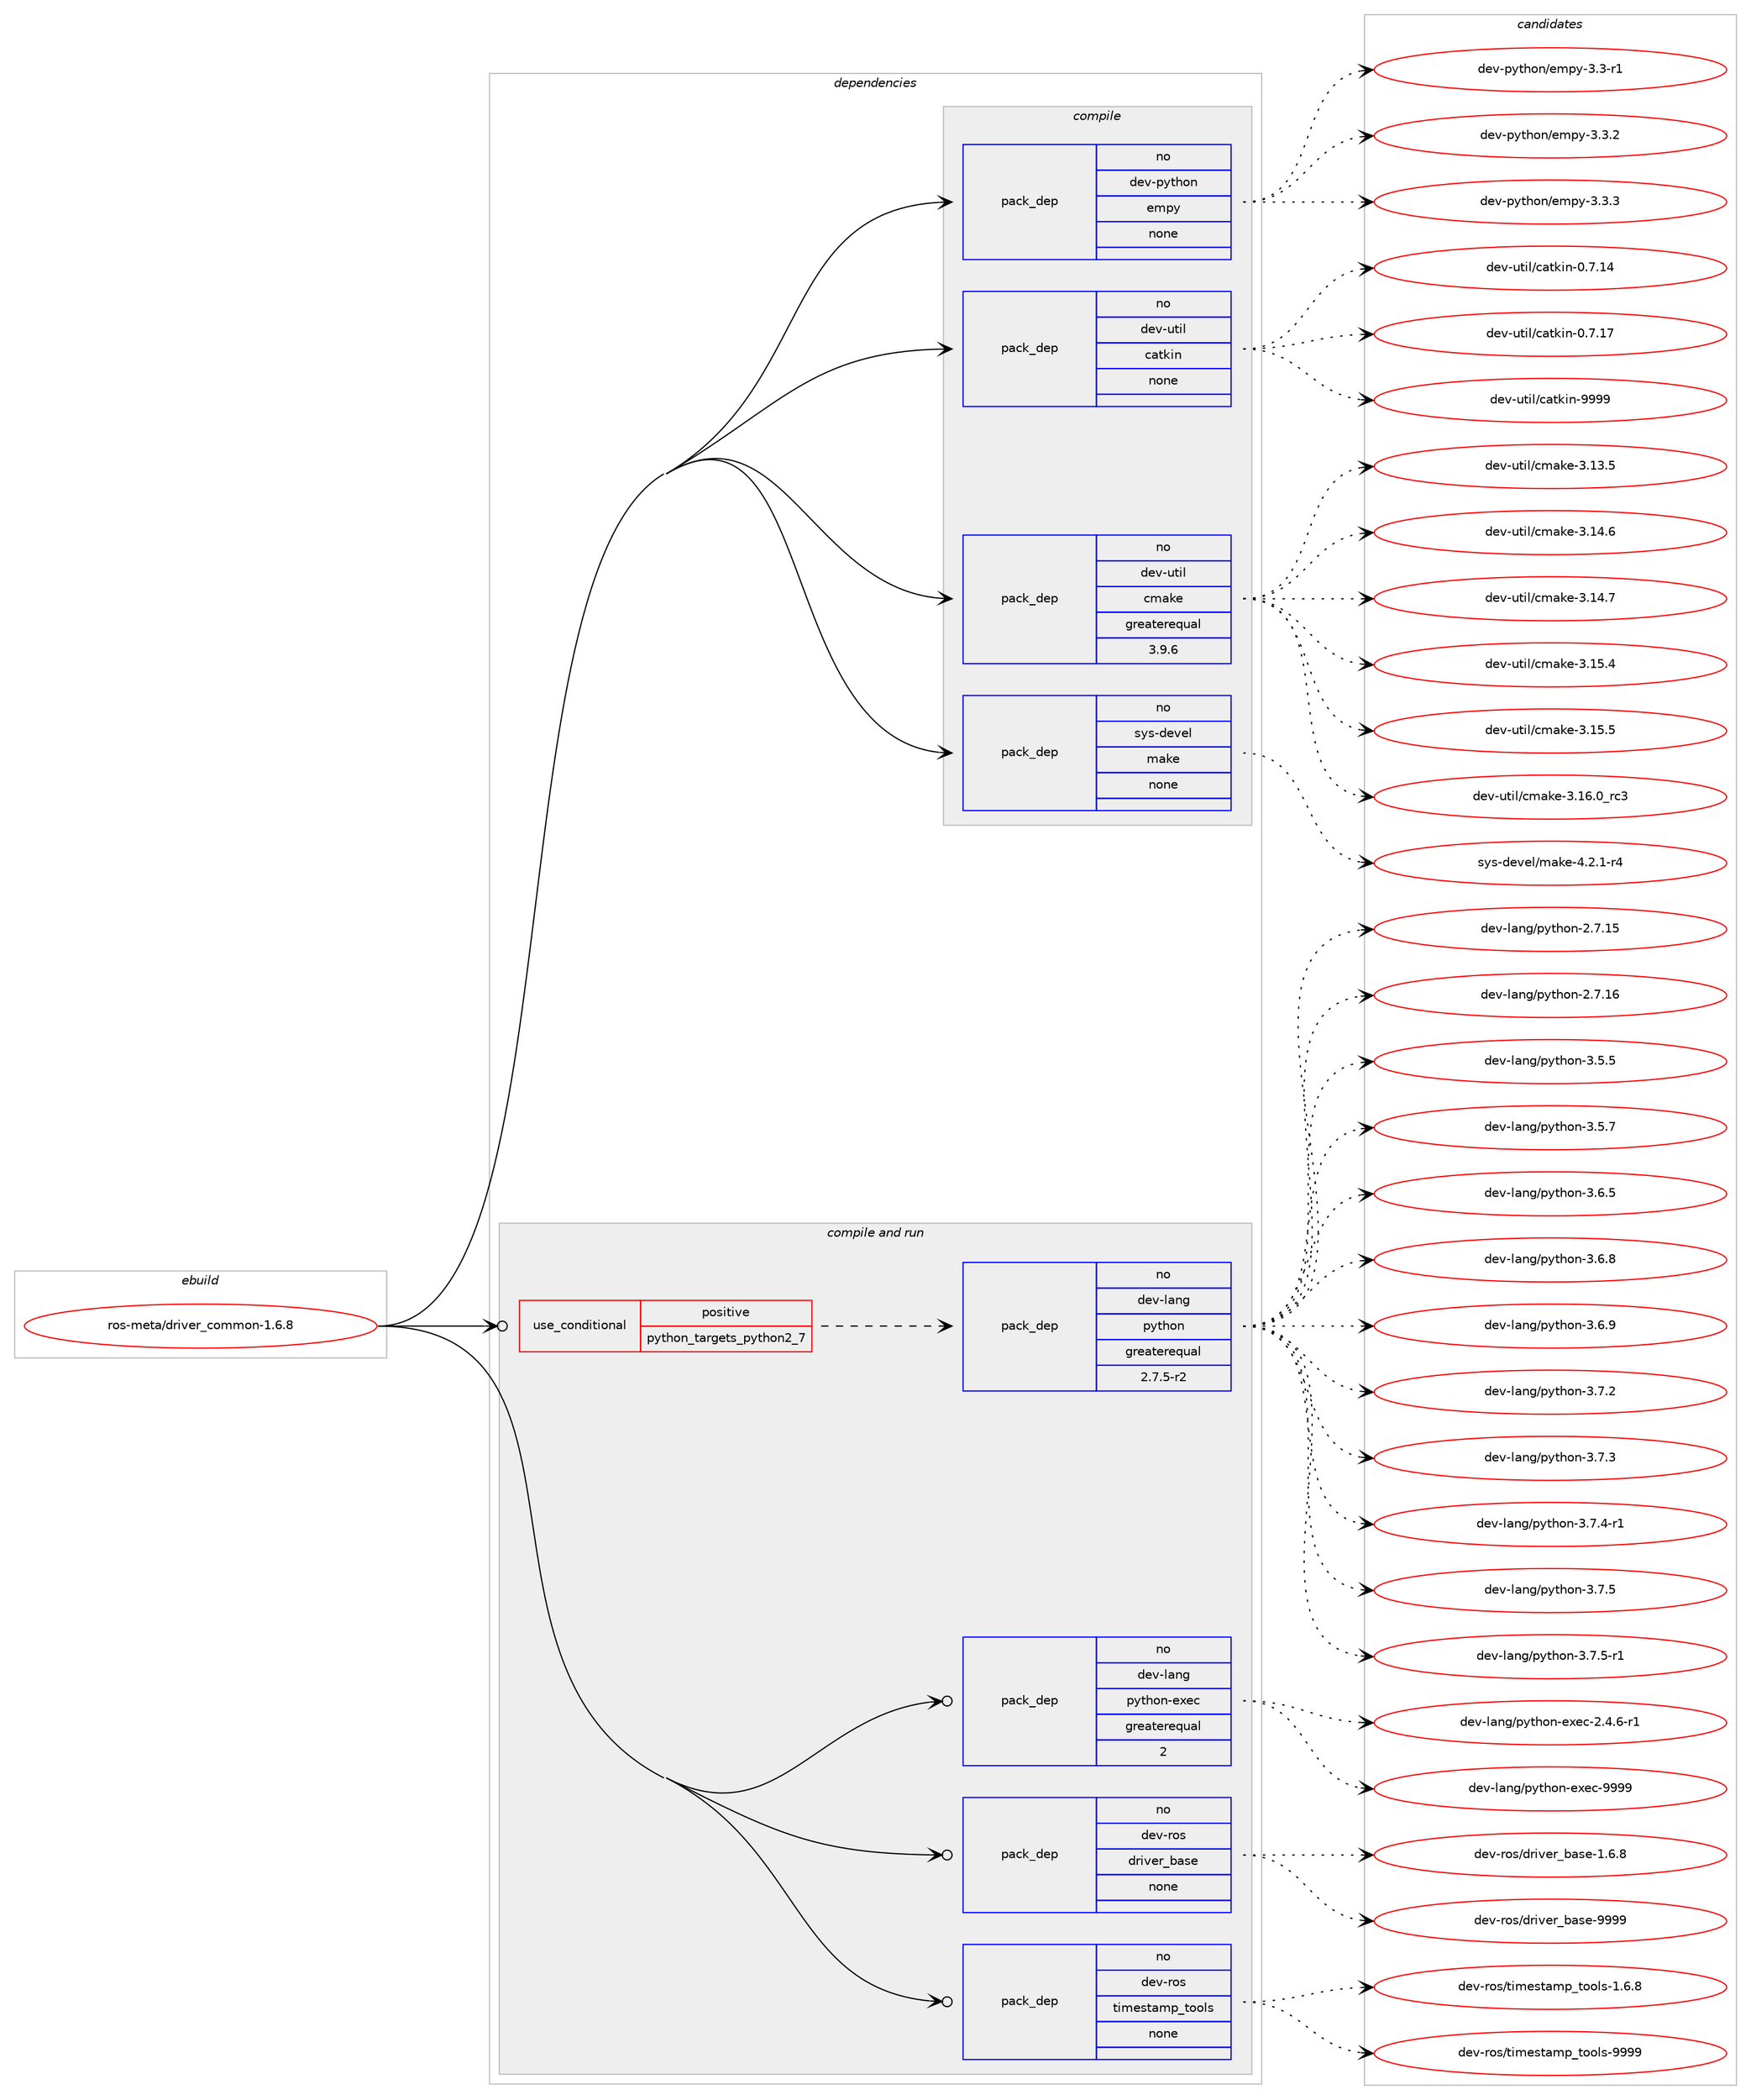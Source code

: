 digraph prolog {

# *************
# Graph options
# *************

newrank=true;
concentrate=true;
compound=true;
graph [rankdir=LR,fontname=Helvetica,fontsize=10,ranksep=1.5];#, ranksep=2.5, nodesep=0.2];
edge  [arrowhead=vee];
node  [fontname=Helvetica,fontsize=10];

# **********
# The ebuild
# **********

subgraph cluster_leftcol {
color=gray;
rank=same;
label=<<i>ebuild</i>>;
id [label="ros-meta/driver_common-1.6.8", color=red, width=4, href="../ros-meta/driver_common-1.6.8.svg"];
}

# ****************
# The dependencies
# ****************

subgraph cluster_midcol {
color=gray;
label=<<i>dependencies</i>>;
subgraph cluster_compile {
fillcolor="#eeeeee";
style=filled;
label=<<i>compile</i>>;
subgraph pack625148 {
dependency846411 [label=<<TABLE BORDER="0" CELLBORDER="1" CELLSPACING="0" CELLPADDING="4" WIDTH="220"><TR><TD ROWSPAN="6" CELLPADDING="30">pack_dep</TD></TR><TR><TD WIDTH="110">no</TD></TR><TR><TD>dev-python</TD></TR><TR><TD>empy</TD></TR><TR><TD>none</TD></TR><TR><TD></TD></TR></TABLE>>, shape=none, color=blue];
}
id:e -> dependency846411:w [weight=20,style="solid",arrowhead="vee"];
subgraph pack625149 {
dependency846412 [label=<<TABLE BORDER="0" CELLBORDER="1" CELLSPACING="0" CELLPADDING="4" WIDTH="220"><TR><TD ROWSPAN="6" CELLPADDING="30">pack_dep</TD></TR><TR><TD WIDTH="110">no</TD></TR><TR><TD>dev-util</TD></TR><TR><TD>catkin</TD></TR><TR><TD>none</TD></TR><TR><TD></TD></TR></TABLE>>, shape=none, color=blue];
}
id:e -> dependency846412:w [weight=20,style="solid",arrowhead="vee"];
subgraph pack625150 {
dependency846413 [label=<<TABLE BORDER="0" CELLBORDER="1" CELLSPACING="0" CELLPADDING="4" WIDTH="220"><TR><TD ROWSPAN="6" CELLPADDING="30">pack_dep</TD></TR><TR><TD WIDTH="110">no</TD></TR><TR><TD>dev-util</TD></TR><TR><TD>cmake</TD></TR><TR><TD>greaterequal</TD></TR><TR><TD>3.9.6</TD></TR></TABLE>>, shape=none, color=blue];
}
id:e -> dependency846413:w [weight=20,style="solid",arrowhead="vee"];
subgraph pack625151 {
dependency846414 [label=<<TABLE BORDER="0" CELLBORDER="1" CELLSPACING="0" CELLPADDING="4" WIDTH="220"><TR><TD ROWSPAN="6" CELLPADDING="30">pack_dep</TD></TR><TR><TD WIDTH="110">no</TD></TR><TR><TD>sys-devel</TD></TR><TR><TD>make</TD></TR><TR><TD>none</TD></TR><TR><TD></TD></TR></TABLE>>, shape=none, color=blue];
}
id:e -> dependency846414:w [weight=20,style="solid",arrowhead="vee"];
}
subgraph cluster_compileandrun {
fillcolor="#eeeeee";
style=filled;
label=<<i>compile and run</i>>;
subgraph cond206329 {
dependency846415 [label=<<TABLE BORDER="0" CELLBORDER="1" CELLSPACING="0" CELLPADDING="4"><TR><TD ROWSPAN="3" CELLPADDING="10">use_conditional</TD></TR><TR><TD>positive</TD></TR><TR><TD>python_targets_python2_7</TD></TR></TABLE>>, shape=none, color=red];
subgraph pack625152 {
dependency846416 [label=<<TABLE BORDER="0" CELLBORDER="1" CELLSPACING="0" CELLPADDING="4" WIDTH="220"><TR><TD ROWSPAN="6" CELLPADDING="30">pack_dep</TD></TR><TR><TD WIDTH="110">no</TD></TR><TR><TD>dev-lang</TD></TR><TR><TD>python</TD></TR><TR><TD>greaterequal</TD></TR><TR><TD>2.7.5-r2</TD></TR></TABLE>>, shape=none, color=blue];
}
dependency846415:e -> dependency846416:w [weight=20,style="dashed",arrowhead="vee"];
}
id:e -> dependency846415:w [weight=20,style="solid",arrowhead="odotvee"];
subgraph pack625153 {
dependency846417 [label=<<TABLE BORDER="0" CELLBORDER="1" CELLSPACING="0" CELLPADDING="4" WIDTH="220"><TR><TD ROWSPAN="6" CELLPADDING="30">pack_dep</TD></TR><TR><TD WIDTH="110">no</TD></TR><TR><TD>dev-lang</TD></TR><TR><TD>python-exec</TD></TR><TR><TD>greaterequal</TD></TR><TR><TD>2</TD></TR></TABLE>>, shape=none, color=blue];
}
id:e -> dependency846417:w [weight=20,style="solid",arrowhead="odotvee"];
subgraph pack625154 {
dependency846418 [label=<<TABLE BORDER="0" CELLBORDER="1" CELLSPACING="0" CELLPADDING="4" WIDTH="220"><TR><TD ROWSPAN="6" CELLPADDING="30">pack_dep</TD></TR><TR><TD WIDTH="110">no</TD></TR><TR><TD>dev-ros</TD></TR><TR><TD>driver_base</TD></TR><TR><TD>none</TD></TR><TR><TD></TD></TR></TABLE>>, shape=none, color=blue];
}
id:e -> dependency846418:w [weight=20,style="solid",arrowhead="odotvee"];
subgraph pack625155 {
dependency846419 [label=<<TABLE BORDER="0" CELLBORDER="1" CELLSPACING="0" CELLPADDING="4" WIDTH="220"><TR><TD ROWSPAN="6" CELLPADDING="30">pack_dep</TD></TR><TR><TD WIDTH="110">no</TD></TR><TR><TD>dev-ros</TD></TR><TR><TD>timestamp_tools</TD></TR><TR><TD>none</TD></TR><TR><TD></TD></TR></TABLE>>, shape=none, color=blue];
}
id:e -> dependency846419:w [weight=20,style="solid",arrowhead="odotvee"];
}
subgraph cluster_run {
fillcolor="#eeeeee";
style=filled;
label=<<i>run</i>>;
}
}

# **************
# The candidates
# **************

subgraph cluster_choices {
rank=same;
color=gray;
label=<<i>candidates</i>>;

subgraph choice625148 {
color=black;
nodesep=1;
choice1001011184511212111610411111047101109112121455146514511449 [label="dev-python/empy-3.3-r1", color=red, width=4,href="../dev-python/empy-3.3-r1.svg"];
choice1001011184511212111610411111047101109112121455146514650 [label="dev-python/empy-3.3.2", color=red, width=4,href="../dev-python/empy-3.3.2.svg"];
choice1001011184511212111610411111047101109112121455146514651 [label="dev-python/empy-3.3.3", color=red, width=4,href="../dev-python/empy-3.3.3.svg"];
dependency846411:e -> choice1001011184511212111610411111047101109112121455146514511449:w [style=dotted,weight="100"];
dependency846411:e -> choice1001011184511212111610411111047101109112121455146514650:w [style=dotted,weight="100"];
dependency846411:e -> choice1001011184511212111610411111047101109112121455146514651:w [style=dotted,weight="100"];
}
subgraph choice625149 {
color=black;
nodesep=1;
choice1001011184511711610510847999711610710511045484655464952 [label="dev-util/catkin-0.7.14", color=red, width=4,href="../dev-util/catkin-0.7.14.svg"];
choice1001011184511711610510847999711610710511045484655464955 [label="dev-util/catkin-0.7.17", color=red, width=4,href="../dev-util/catkin-0.7.17.svg"];
choice100101118451171161051084799971161071051104557575757 [label="dev-util/catkin-9999", color=red, width=4,href="../dev-util/catkin-9999.svg"];
dependency846412:e -> choice1001011184511711610510847999711610710511045484655464952:w [style=dotted,weight="100"];
dependency846412:e -> choice1001011184511711610510847999711610710511045484655464955:w [style=dotted,weight="100"];
dependency846412:e -> choice100101118451171161051084799971161071051104557575757:w [style=dotted,weight="100"];
}
subgraph choice625150 {
color=black;
nodesep=1;
choice1001011184511711610510847991099710710145514649514653 [label="dev-util/cmake-3.13.5", color=red, width=4,href="../dev-util/cmake-3.13.5.svg"];
choice1001011184511711610510847991099710710145514649524654 [label="dev-util/cmake-3.14.6", color=red, width=4,href="../dev-util/cmake-3.14.6.svg"];
choice1001011184511711610510847991099710710145514649524655 [label="dev-util/cmake-3.14.7", color=red, width=4,href="../dev-util/cmake-3.14.7.svg"];
choice1001011184511711610510847991099710710145514649534652 [label="dev-util/cmake-3.15.4", color=red, width=4,href="../dev-util/cmake-3.15.4.svg"];
choice1001011184511711610510847991099710710145514649534653 [label="dev-util/cmake-3.15.5", color=red, width=4,href="../dev-util/cmake-3.15.5.svg"];
choice1001011184511711610510847991099710710145514649544648951149951 [label="dev-util/cmake-3.16.0_rc3", color=red, width=4,href="../dev-util/cmake-3.16.0_rc3.svg"];
dependency846413:e -> choice1001011184511711610510847991099710710145514649514653:w [style=dotted,weight="100"];
dependency846413:e -> choice1001011184511711610510847991099710710145514649524654:w [style=dotted,weight="100"];
dependency846413:e -> choice1001011184511711610510847991099710710145514649524655:w [style=dotted,weight="100"];
dependency846413:e -> choice1001011184511711610510847991099710710145514649534652:w [style=dotted,weight="100"];
dependency846413:e -> choice1001011184511711610510847991099710710145514649534653:w [style=dotted,weight="100"];
dependency846413:e -> choice1001011184511711610510847991099710710145514649544648951149951:w [style=dotted,weight="100"];
}
subgraph choice625151 {
color=black;
nodesep=1;
choice1151211154510010111810110847109971071014552465046494511452 [label="sys-devel/make-4.2.1-r4", color=red, width=4,href="../sys-devel/make-4.2.1-r4.svg"];
dependency846414:e -> choice1151211154510010111810110847109971071014552465046494511452:w [style=dotted,weight="100"];
}
subgraph choice625152 {
color=black;
nodesep=1;
choice10010111845108971101034711212111610411111045504655464953 [label="dev-lang/python-2.7.15", color=red, width=4,href="../dev-lang/python-2.7.15.svg"];
choice10010111845108971101034711212111610411111045504655464954 [label="dev-lang/python-2.7.16", color=red, width=4,href="../dev-lang/python-2.7.16.svg"];
choice100101118451089711010347112121116104111110455146534653 [label="dev-lang/python-3.5.5", color=red, width=4,href="../dev-lang/python-3.5.5.svg"];
choice100101118451089711010347112121116104111110455146534655 [label="dev-lang/python-3.5.7", color=red, width=4,href="../dev-lang/python-3.5.7.svg"];
choice100101118451089711010347112121116104111110455146544653 [label="dev-lang/python-3.6.5", color=red, width=4,href="../dev-lang/python-3.6.5.svg"];
choice100101118451089711010347112121116104111110455146544656 [label="dev-lang/python-3.6.8", color=red, width=4,href="../dev-lang/python-3.6.8.svg"];
choice100101118451089711010347112121116104111110455146544657 [label="dev-lang/python-3.6.9", color=red, width=4,href="../dev-lang/python-3.6.9.svg"];
choice100101118451089711010347112121116104111110455146554650 [label="dev-lang/python-3.7.2", color=red, width=4,href="../dev-lang/python-3.7.2.svg"];
choice100101118451089711010347112121116104111110455146554651 [label="dev-lang/python-3.7.3", color=red, width=4,href="../dev-lang/python-3.7.3.svg"];
choice1001011184510897110103471121211161041111104551465546524511449 [label="dev-lang/python-3.7.4-r1", color=red, width=4,href="../dev-lang/python-3.7.4-r1.svg"];
choice100101118451089711010347112121116104111110455146554653 [label="dev-lang/python-3.7.5", color=red, width=4,href="../dev-lang/python-3.7.5.svg"];
choice1001011184510897110103471121211161041111104551465546534511449 [label="dev-lang/python-3.7.5-r1", color=red, width=4,href="../dev-lang/python-3.7.5-r1.svg"];
dependency846416:e -> choice10010111845108971101034711212111610411111045504655464953:w [style=dotted,weight="100"];
dependency846416:e -> choice10010111845108971101034711212111610411111045504655464954:w [style=dotted,weight="100"];
dependency846416:e -> choice100101118451089711010347112121116104111110455146534653:w [style=dotted,weight="100"];
dependency846416:e -> choice100101118451089711010347112121116104111110455146534655:w [style=dotted,weight="100"];
dependency846416:e -> choice100101118451089711010347112121116104111110455146544653:w [style=dotted,weight="100"];
dependency846416:e -> choice100101118451089711010347112121116104111110455146544656:w [style=dotted,weight="100"];
dependency846416:e -> choice100101118451089711010347112121116104111110455146544657:w [style=dotted,weight="100"];
dependency846416:e -> choice100101118451089711010347112121116104111110455146554650:w [style=dotted,weight="100"];
dependency846416:e -> choice100101118451089711010347112121116104111110455146554651:w [style=dotted,weight="100"];
dependency846416:e -> choice1001011184510897110103471121211161041111104551465546524511449:w [style=dotted,weight="100"];
dependency846416:e -> choice100101118451089711010347112121116104111110455146554653:w [style=dotted,weight="100"];
dependency846416:e -> choice1001011184510897110103471121211161041111104551465546534511449:w [style=dotted,weight="100"];
}
subgraph choice625153 {
color=black;
nodesep=1;
choice10010111845108971101034711212111610411111045101120101994550465246544511449 [label="dev-lang/python-exec-2.4.6-r1", color=red, width=4,href="../dev-lang/python-exec-2.4.6-r1.svg"];
choice10010111845108971101034711212111610411111045101120101994557575757 [label="dev-lang/python-exec-9999", color=red, width=4,href="../dev-lang/python-exec-9999.svg"];
dependency846417:e -> choice10010111845108971101034711212111610411111045101120101994550465246544511449:w [style=dotted,weight="100"];
dependency846417:e -> choice10010111845108971101034711212111610411111045101120101994557575757:w [style=dotted,weight="100"];
}
subgraph choice625154 {
color=black;
nodesep=1;
choice1001011184511411111547100114105118101114959897115101454946544656 [label="dev-ros/driver_base-1.6.8", color=red, width=4,href="../dev-ros/driver_base-1.6.8.svg"];
choice10010111845114111115471001141051181011149598971151014557575757 [label="dev-ros/driver_base-9999", color=red, width=4,href="../dev-ros/driver_base-9999.svg"];
dependency846418:e -> choice1001011184511411111547100114105118101114959897115101454946544656:w [style=dotted,weight="100"];
dependency846418:e -> choice10010111845114111115471001141051181011149598971151014557575757:w [style=dotted,weight="100"];
}
subgraph choice625155 {
color=black;
nodesep=1;
choice10010111845114111115471161051091011151169710911295116111111108115454946544656 [label="dev-ros/timestamp_tools-1.6.8", color=red, width=4,href="../dev-ros/timestamp_tools-1.6.8.svg"];
choice100101118451141111154711610510910111511697109112951161111111081154557575757 [label="dev-ros/timestamp_tools-9999", color=red, width=4,href="../dev-ros/timestamp_tools-9999.svg"];
dependency846419:e -> choice10010111845114111115471161051091011151169710911295116111111108115454946544656:w [style=dotted,weight="100"];
dependency846419:e -> choice100101118451141111154711610510910111511697109112951161111111081154557575757:w [style=dotted,weight="100"];
}
}

}

